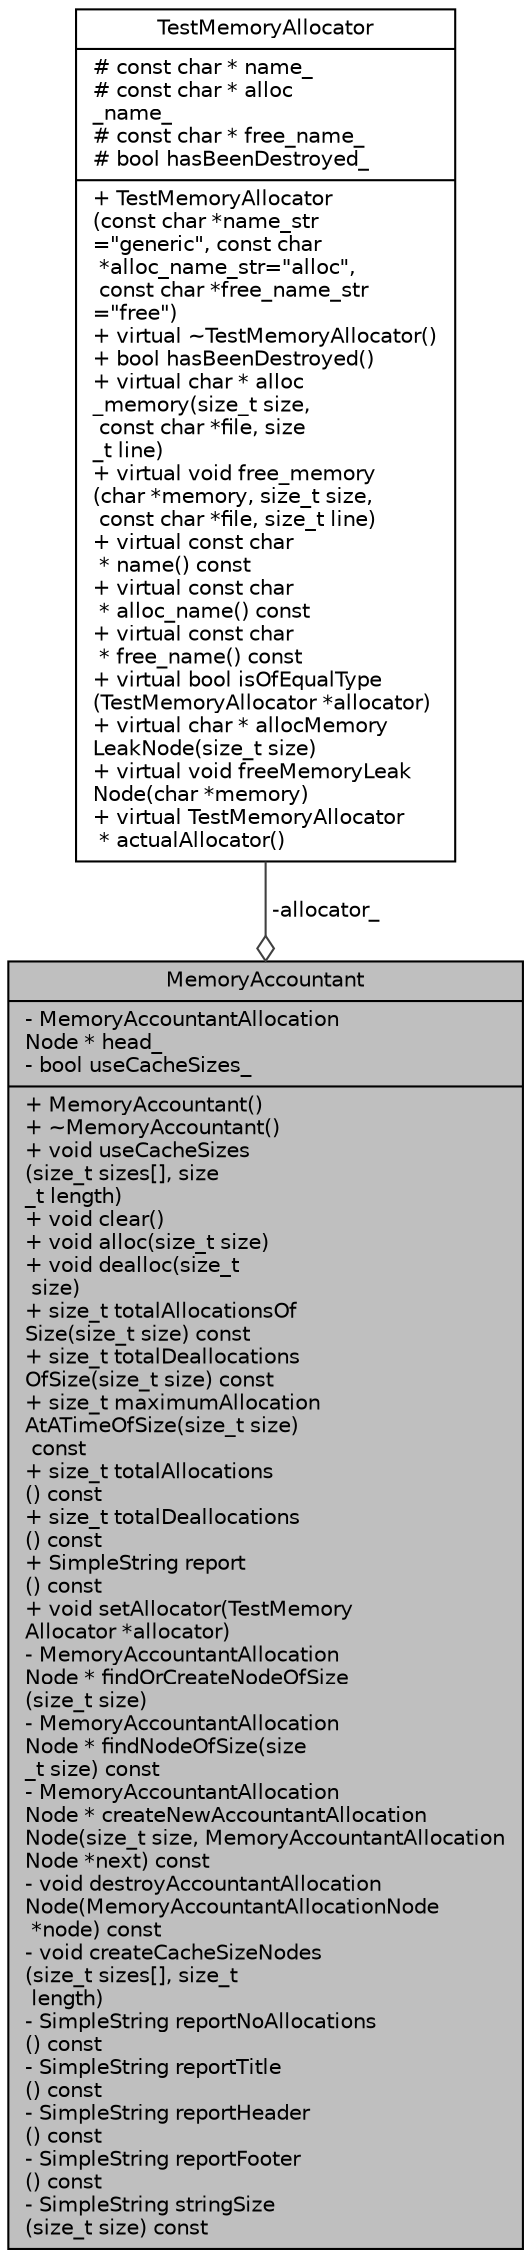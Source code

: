 digraph "MemoryAccountant"
{
 // LATEX_PDF_SIZE
  edge [fontname="Helvetica",fontsize="10",labelfontname="Helvetica",labelfontsize="10"];
  node [fontname="Helvetica",fontsize="10",shape=record];
  Node1 [label="{MemoryAccountant\n|- MemoryAccountantAllocation\lNode * head_\l- bool useCacheSizes_\l|+  MemoryAccountant()\l+  ~MemoryAccountant()\l+ void useCacheSizes\l(size_t sizes[], size\l_t length)\l+ void clear()\l+ void alloc(size_t size)\l+ void dealloc(size_t\l size)\l+ size_t totalAllocationsOf\lSize(size_t size) const\l+ size_t totalDeallocations\lOfSize(size_t size) const\l+ size_t maximumAllocation\lAtATimeOfSize(size_t size)\l const\l+ size_t totalAllocations\l() const\l+ size_t totalDeallocations\l() const\l+ SimpleString report\l() const\l+ void setAllocator(TestMemory\lAllocator *allocator)\l- MemoryAccountantAllocation\lNode * findOrCreateNodeOfSize\l(size_t size)\l- MemoryAccountantAllocation\lNode * findNodeOfSize(size\l_t size) const\l- MemoryAccountantAllocation\lNode * createNewAccountantAllocation\lNode(size_t size, MemoryAccountantAllocation\lNode *next) const\l- void destroyAccountantAllocation\lNode(MemoryAccountantAllocationNode\l *node) const\l- void createCacheSizeNodes\l(size_t sizes[], size_t\l length)\l- SimpleString reportNoAllocations\l() const\l- SimpleString reportTitle\l() const\l- SimpleString reportHeader\l() const\l- SimpleString reportFooter\l() const\l- SimpleString stringSize\l(size_t size) const\l}",height=0.2,width=0.4,color="black", fillcolor="grey75", style="filled", fontcolor="black",tooltip=" "];
  Node2 -> Node1 [color="grey25",fontsize="10",style="solid",label=" -allocator_" ,arrowhead="odiamond",fontname="Helvetica"];
  Node2 [label="{TestMemoryAllocator\n|# const char * name_\l# const char * alloc\l_name_\l# const char * free_name_\l# bool hasBeenDestroyed_\l|+  TestMemoryAllocator\l(const char *name_str\l=\"generic\", const char\l *alloc_name_str=\"alloc\",\l const char *free_name_str\l=\"free\")\l+ virtual ~TestMemoryAllocator()\l+ bool hasBeenDestroyed()\l+ virtual char * alloc\l_memory(size_t size,\l const char *file, size\l_t line)\l+ virtual void free_memory\l(char *memory, size_t size,\l const char *file, size_t line)\l+ virtual const char\l * name() const\l+ virtual const char\l * alloc_name() const\l+ virtual const char\l * free_name() const\l+ virtual bool isOfEqualType\l(TestMemoryAllocator *allocator)\l+ virtual char * allocMemory\lLeakNode(size_t size)\l+ virtual void freeMemoryLeak\lNode(char *memory)\l+ virtual TestMemoryAllocator\l * actualAllocator()\l}",height=0.2,width=0.4,color="black", fillcolor="white", style="filled",URL="$classTestMemoryAllocator.html",tooltip=" "];
}

